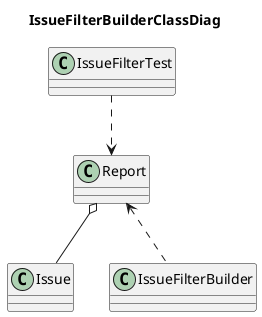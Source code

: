 @startuml
title IssueFilterBuilderClassDiag

class Report
class Issue
class IssueFilterBuilder
class IssueFilterTest

Report o-- Issue
Report <.. IssueFilterBuilder
IssueFilterTest ..>Report

@enduml